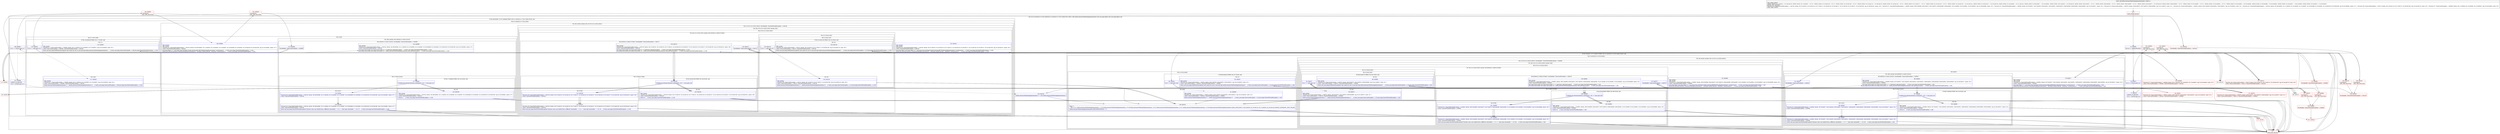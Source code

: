 digraph "CFG forkotlin.internal.PlatformImplementationsKt.\<clinit\>()V" {
subgraph cluster_Region_1722242096 {
label = "R(5:1|(2:(2:42|(0))|(2:(1:47)|(2:45|8)))|(2:(2:12|(0))|(2:(1:17)|(2:15|8)))|7|8) | DECL_VAR: kotlin.internal.PlatformImplementations null, java.lang.Object null, java.lang.Object null\l";
node [shape=record,color=blue];
Node_75 [shape=record,label="{75\:\ 0x0000|int int r1 = getJavaVersion()\l}"];
subgraph cluster_IfRegion_1708978195 {
label = "IF [B:76:0x0012, B:77:0x0014] THEN: R(2:(2:42|(0))|(2:(1:47)|(2:45|8))) ELSE: null";
node [shape=record,color=blue];
Node_76 [shape=record,label="{76\:\ 0x0012|if (r1 \>= 65544) goto L41\l}"];
Node_77 [shape=record,label="{77\:\ 0x0014|ADDED_TO_REGION\l|if (r1 \< 65536) goto L41\l}"];
subgraph cluster_Region_1521747120 {
label = "R(2:(2:42|(0))|(2:(1:47)|(2:45|8)))";
node [shape=record,color=blue];
subgraph cluster_TryCatchRegion_1395607693 {
label = "Try: R(2:42|(0)) catches: R(1:(2:57|(1:(2:(1:62)|(1:60)))))";
node [shape=record,color=blue];
subgraph cluster_Region_1889177297 {
label = "R(2:42|(0))";
node [shape=record,color=blue];
Node_79 [shape=record,label="{79\:\ 0x0017|TRY_ENTER\lTRY_LEAVE\lTryCatch #2 \{ClassNotFoundException \-\> 0x0064, blocks: (B:79:0x0017, B:81:0x0026, B:84:0x002c, B:85:0x0031, B:86:0x0032, B:88:0x0046, B:89:0x0062, B:90:0x0063), top: B:140:0x0017, inners: #4 \}\lCatch: ClassNotFoundException \-\> 0x0064\l|java.lang.Object r7 = java.lang.Class.forName(\"kotlin.internal.jdk8.JDK8PlatformImplementations\").newInstance()     \/\/ Catch: java.lang.ClassNotFoundException \-\> L64\lkotlin.jvm.internal.Intrinsics.checkNotNullExpressionValue(r7, \"forName(\"kotlin.internal…entations\").newInstance()\")     \/\/ Catch: java.lang.ClassNotFoundException \-\> L64\l}"];
subgraph cluster_TryCatchRegion_1196365668 {
label = "Try: R(0) catches: R(3:48|50|(2:(1:54)|(2:52|53)))";
node [shape=record,color=blue];
subgraph cluster_Region_1656895923 {
label = "R(0)";
node [shape=record,color=blue];
}
subgraph cluster_Region_435517537 {
label = "R(3:48|50|(2:(1:54)|(2:52|53))) | ExcHandler: ClassCastException \-\> 0x002a\l";
node [shape=record,color=blue];
Node_82 [shape=record,label="{82\:\ 0x002a|ExcHandler: ClassCastException \-\> 0x002a\l}"];
Node_86 [shape=record,label="{86\:\ 0x0032|TRY_ENTER\lTryCatch #2 \{ClassNotFoundException \-\> 0x0064, blocks: (B:79:0x0017, B:81:0x0026, B:84:0x002c, B:85:0x0031, B:86:0x0032, B:88:0x0046, B:89:0x0062, B:90:0x0063), top: B:140:0x0017, inners: #4 \}\lCatch: ClassNotFoundException \-\> 0x0064\l|java.lang.ClassLoader java.lang.ClassLoader r7 = r7.getClass().getClassLoader()     \/\/ Catch: java.lang.ClassNotFoundException \-\> L64\ljava.lang.ClassLoader java.lang.ClassLoader r9 = kotlin.internal.PlatformImplementations.class.getClassLoader()     \/\/ Catch: java.lang.ClassNotFoundException \-\> L64\l}"];
subgraph cluster_Region_405348575 {
label = "R(2:(1:54)|(2:52|53))";
node [shape=record,color=blue];
subgraph cluster_IfRegion_491482142 {
label = "IF [B:87:0x0044] THEN: R(1:54) ELSE: null";
node [shape=record,color=blue];
Node_87 [shape=record,label="{87\:\ 0x0044|if (kotlin.jvm.internal.Intrinsics.areEqual(r7, r9) == true) goto L54\l}"];
subgraph cluster_Region_829122679 {
label = "R(1:54)";
node [shape=record,color=blue];
Node_90 [shape=record,label="{90\:\ 0x0063|TRY_LEAVE\lTryCatch #2 \{ClassNotFoundException \-\> 0x0064, blocks: (B:79:0x0017, B:81:0x0026, B:84:0x002c, B:85:0x0031, B:86:0x0032, B:88:0x0046, B:89:0x0062, B:90:0x0063), top: B:140:0x0017, inners: #4 \}\lCatch: ClassNotFoundException \-\> 0x0064\l|throw r8     \/\/ Catch: java.lang.ClassNotFoundException \-\> L64\l}"];
}
}
subgraph cluster_Region_964920672 {
label = "R(2:52|53)";
node [shape=record,color=blue];
Node_88 [shape=record,label="{88\:\ 0x0046|TryCatch #2 \{ClassNotFoundException \-\> 0x0064, blocks: (B:79:0x0017, B:81:0x0026, B:84:0x002c, B:85:0x0031, B:86:0x0032, B:88:0x0046, B:89:0x0062, B:90:0x0063), top: B:140:0x0017, inners: #4 \}\lCatch: ClassNotFoundException \-\> 0x0064\l}"];
Node_89 [shape=record,label="{89\:\ 0x0062|TryCatch #2 \{ClassNotFoundException \-\> 0x0064, blocks: (B:79:0x0017, B:81:0x0026, B:84:0x002c, B:85:0x0031, B:86:0x0032, B:88:0x0046, B:89:0x0062, B:90:0x0063), top: B:140:0x0017, inners: #4 \}\lCatch: ClassNotFoundException \-\> 0x0064\l|throw new java.lang.ClassNotFoundException(\"Instance class was loaded from a different classloader: \" + r7 + \", base type classloader: \" + r9, r8)     \/\/ Catch: java.lang.ClassNotFoundException \-\> L64\l}"];
}
}
}
}
}
subgraph cluster_Region_237022473 {
label = "R(1:(2:57|(1:(2:(1:62)|(1:60))))) | ExcHandler: ClassNotFoundException \-\> 0x0064\l";
node [shape=record,color=blue];
subgraph cluster_TryCatchRegion_2103186143 {
label = "Try: R(2:57|(1:(2:(1:62)|(1:60)))) catches: R(0)";
node [shape=record,color=blue];
subgraph cluster_Region_1165238441 {
label = "R(2:57|(1:(2:(1:62)|(1:60))))";
node [shape=record,color=blue];
Node_92 [shape=record,label="{92\:\ 0x0066|TRY_ENTER\lTRY_LEAVE\lTryCatch #1 \{ClassNotFoundException \-\> 0x00b3, blocks: (B:92:0x0066, B:94:0x0075, B:97:0x007b, B:98:0x0080, B:99:0x0081, B:101:0x0095, B:102:0x00b1, B:103:0x00b2), top: B:139:0x0066, inners: #3 \}\lCatch: ClassNotFoundException \-\> 0x00b3\l|java.lang.Object java.lang.Object r7 = java.lang.Class.forName(\"kotlin.internal.JRE8PlatformImplementations\").newInstance()     \/\/ Catch: java.lang.ClassNotFoundException \-\> Lb3\lkotlin.jvm.internal.Intrinsics.checkNotNullExpressionValue(r7, \"forName(\"kotlin.internal…entations\").newInstance()\")     \/\/ Catch: java.lang.ClassNotFoundException \-\> Lb3\l}"];
subgraph cluster_TryCatchRegion_740489843 {
label = "Try: R(1:(2:(1:62)|(1:60))) catches: R(3:63|65|(2:(1:69)|(2:67|68)))";
node [shape=record,color=blue];
subgraph cluster_Region_1180702544 {
label = "R(1:(2:(1:62)|(1:60)))";
node [shape=record,color=blue];
subgraph cluster_Region_1302569584 {
label = "R(2:(1:62)|(1:60))";
node [shape=record,color=blue];
subgraph cluster_IfRegion_422509283 {
label = "IF [B:93:0x0073] THEN: R(1:62) ELSE: null";
node [shape=record,color=blue];
Node_93 [shape=record,label="{93\:\ 0x0073|if (r7 == null) goto L61\l}"];
subgraph cluster_Region_1349815281 {
label = "R(1:62)";
node [shape=record,color=blue];
Node_98 [shape=record,label="{98\:\ 0x0080|TRY_LEAVE\lTryCatch #3 \{ClassCastException \-\> 0x0079, blocks: (B:94:0x0075, B:97:0x007b, B:98:0x0080), top: B:141:0x0073, outer: #1 \}\lCatch: ClassCastException \-\> 0x0079, ClassNotFoundException \-\> 0x00b3\l|throw new java.lang.NullPointerException(\"null cannot be cast to non\-null type kotlin.internal.PlatformImplementations\")     \/\/ Catch: java.lang.ClassCastException \-\> L79 java.lang.ClassNotFoundException \-\> Lb3\l}"];
}
}
subgraph cluster_Region_468766141 {
label = "R(1:60)";
node [shape=record,color=blue];
Node_94 [shape=record,label="{94\:\ 0x0075|TRY_ENTER\lTryCatch #3 \{ClassCastException \-\> 0x0079, blocks: (B:94:0x0075, B:97:0x007b, B:98:0x0080), top: B:141:0x0073, outer: #1 \}\lCatch: ClassCastException \-\> 0x0079, ClassNotFoundException \-\> 0x00b3\l|kotlin.internal.PlatformImplementations r7 = (kotlin.internal.PlatformImplementations) r7     \/\/ Catch: java.lang.ClassCastException \-\> L79 java.lang.ClassNotFoundException \-\> Lb3\l}"];
}
}
}
subgraph cluster_Region_1521891985 {
label = "R(3:63|65|(2:(1:69)|(2:67|68))) | ExcHandler: ClassCastException \-\> 0x0079\l";
node [shape=record,color=blue];
Node_95 [shape=record,label="{95\:\ 0x0079|ExcHandler: ClassCastException \-\> 0x0079\l}"];
Node_99 [shape=record,label="{99\:\ 0x0081|TRY_ENTER\lTryCatch #1 \{ClassNotFoundException \-\> 0x00b3, blocks: (B:92:0x0066, B:94:0x0075, B:97:0x007b, B:98:0x0080, B:99:0x0081, B:101:0x0095, B:102:0x00b1, B:103:0x00b2), top: B:139:0x0066, inners: #3 \}\lCatch: ClassNotFoundException \-\> 0x00b3\l|java.lang.ClassLoader java.lang.ClassLoader r7 = r7.getClass().getClassLoader()     \/\/ Catch: java.lang.ClassNotFoundException \-\> Lb3\ljava.lang.ClassLoader java.lang.ClassLoader r9 = kotlin.internal.PlatformImplementations.class.getClassLoader()     \/\/ Catch: java.lang.ClassNotFoundException \-\> Lb3\l}"];
subgraph cluster_Region_1799230190 {
label = "R(2:(1:69)|(2:67|68))";
node [shape=record,color=blue];
subgraph cluster_IfRegion_1042491398 {
label = "IF [B:100:0x0093] THEN: R(1:69) ELSE: null";
node [shape=record,color=blue];
Node_100 [shape=record,label="{100\:\ 0x0093|if (kotlin.jvm.internal.Intrinsics.areEqual(r7, r9) == true) goto L69\l}"];
subgraph cluster_Region_757219918 {
label = "R(1:69)";
node [shape=record,color=blue];
Node_103 [shape=record,label="{103\:\ 0x00b2|TRY_LEAVE\lTryCatch #1 \{ClassNotFoundException \-\> 0x00b3, blocks: (B:92:0x0066, B:94:0x0075, B:97:0x007b, B:98:0x0080, B:99:0x0081, B:101:0x0095, B:102:0x00b1, B:103:0x00b2), top: B:139:0x0066, inners: #3 \}\lCatch: ClassNotFoundException \-\> 0x00b3\l|throw r8     \/\/ Catch: java.lang.ClassNotFoundException \-\> Lb3\l}"];
}
}
subgraph cluster_Region_1353983171 {
label = "R(2:67|68)";
node [shape=record,color=blue];
Node_101 [shape=record,label="{101\:\ 0x0095|TryCatch #1 \{ClassNotFoundException \-\> 0x00b3, blocks: (B:92:0x0066, B:94:0x0075, B:97:0x007b, B:98:0x0080, B:99:0x0081, B:101:0x0095, B:102:0x00b1, B:103:0x00b2), top: B:139:0x0066, inners: #3 \}\lCatch: ClassNotFoundException \-\> 0x00b3\l}"];
Node_102 [shape=record,label="{102\:\ 0x00b1|TryCatch #1 \{ClassNotFoundException \-\> 0x00b3, blocks: (B:92:0x0066, B:94:0x0075, B:97:0x007b, B:98:0x0080, B:99:0x0081, B:101:0x0095, B:102:0x00b1, B:103:0x00b2), top: B:139:0x0066, inners: #3 \}\lCatch: ClassNotFoundException \-\> 0x00b3\l|throw new java.lang.ClassNotFoundException(\"Instance class was loaded from a different classloader: \" + r7 + \", base type classloader: \" + r9, r8)     \/\/ Catch: java.lang.ClassNotFoundException \-\> Lb3\l}"];
}
}
}
}
}
subgraph cluster_Region_2109920696 {
label = "R(0) | ExcHandler: ClassNotFoundException \-\> 0x00b3\l";
node [shape=record,color=blue];
}
}
}
}
subgraph cluster_Region_152957682 {
label = "R(2:(1:47)|(2:45|8))";
node [shape=record,color=blue];
subgraph cluster_IfRegion_1442490264 {
label = "IF [B:80:0x0024] THEN: R(1:47) ELSE: null";
node [shape=record,color=blue];
Node_80 [shape=record,label="{80\:\ 0x0024|if (r7 == null) goto L46\l}"];
subgraph cluster_Region_313469021 {
label = "R(1:47)";
node [shape=record,color=blue];
Node_85 [shape=record,label="{85\:\ 0x0031|TRY_LEAVE\lTryCatch #4 \{ClassCastException \-\> 0x002a, blocks: (B:81:0x0026, B:84:0x002c, B:85:0x0031), top: B:142:0x0024, outer: #2 \}\lCatch: ClassCastException \-\> 0x002a, ClassNotFoundException \-\> 0x0064\l|throw new java.lang.NullPointerException(\"null cannot be cast to non\-null type kotlin.internal.PlatformImplementations\")     \/\/ Catch: java.lang.ClassCastException \-\> L2a java.lang.ClassNotFoundException \-\> L64\l}"];
}
}
subgraph cluster_Region_1295287885 {
label = "R(2:45|8)";
node [shape=record,color=blue];
Node_81 [shape=record,label="{81\:\ 0x0026|TRY_ENTER\lTryCatch #4 \{ClassCastException \-\> 0x002a, blocks: (B:81:0x0026, B:84:0x002c, B:85:0x0031), top: B:142:0x0024, outer: #2 \}\lCatch: ClassCastException \-\> 0x002a, ClassNotFoundException \-\> 0x0064\l|kotlin.internal.PlatformImplementations r7 = (kotlin.internal.PlatformImplementations) r7     \/\/ Catch: java.lang.ClassCastException \-\> L2a java.lang.ClassNotFoundException \-\> L64\l}"];
Node_136 [shape=record,label="{136\:\ 0x015f|PHI: r7 \l  PHI: (r7v17 kotlin.internal.PlatformImplementations) = (r7v9 kotlin.internal.PlatformImplementations), (r7v16 kotlin.internal.PlatformImplementations), (r7v22 kotlin.internal.PlatformImplementations), (r7v27 kotlin.internal.PlatformImplementations), (r7v28 kotlin.internal.PlatformImplementations) binds: [B:94:0x0075, B:81:0x0026, B:124:0x011b, B:111:0x00cb, B:135:0x015a] A[DONT_GENERATE, DONT_INLINE]\l|kotlin.internal.PlatformImplementationsKt.IMPLEMENTATIONS = r7\l}"];
}
}
}
}
subgraph cluster_IfRegion_920578865 {
label = "IF [B:106:0x00b7, B:107:0x00b9] THEN: R(2:(2:12|(0))|(2:(1:17)|(2:15|8))) ELSE: null";
node [shape=record,color=blue];
Node_106 [shape=record,label="{106\:\ 0x00b7|if (r1 \>= 65543) goto L11\l}"];
Node_107 [shape=record,label="{107\:\ 0x00b9|ADDED_TO_REGION\l|if (r1 \< 65536) goto L11\l}"];
subgraph cluster_Region_765474932 {
label = "R(2:(2:12|(0))|(2:(1:17)|(2:15|8)))";
node [shape=record,color=blue];
subgraph cluster_TryCatchRegion_1185175405 {
label = "Try: R(2:12|(0)) catches: R(1:(2:27|(1:(2:(1:32)|(1:30)))))";
node [shape=record,color=blue];
subgraph cluster_Region_1574333057 {
label = "R(2:12|(0))";
node [shape=record,color=blue];
Node_109 [shape=record,label="{109\:\ 0x00bc|TRY_ENTER\lTRY_LEAVE\lTryCatch #5 \{ClassNotFoundException \-\> 0x010a, blocks: (B:109:0x00bc, B:111:0x00cb, B:114:0x00d2, B:115:0x00d7, B:116:0x00d8, B:118:0x00ec, B:119:0x0108, B:120:0x0109), top: B:143:0x00bc, inners: #7 \}\lCatch: ClassNotFoundException \-\> 0x010a\l|java.lang.Object r2 = java.lang.Class.forName(\"kotlin.internal.jdk7.JDK7PlatformImplementations\").newInstance()     \/\/ Catch: java.lang.ClassNotFoundException \-\> L10a\lkotlin.jvm.internal.Intrinsics.checkNotNullExpressionValue(r2, \"forName(\"kotlin.internal…entations\").newInstance()\")     \/\/ Catch: java.lang.ClassNotFoundException \-\> L10a\l}"];
subgraph cluster_TryCatchRegion_541632297 {
label = "Try: R(0) catches: R(3:18|20|(2:(1:24)|(2:22|23)))";
node [shape=record,color=blue];
subgraph cluster_Region_1263443645 {
label = "R(0)";
node [shape=record,color=blue];
}
subgraph cluster_Region_1992343149 {
label = "R(3:18|20|(2:(1:24)|(2:22|23))) | ExcHandler: ClassCastException \-\> 0x00d0\l";
node [shape=record,color=blue];
Node_112 [shape=record,label="{112\:\ 0x00d0|ExcHandler: ClassCastException \-\> 0x00d0\l}"];
Node_116 [shape=record,label="{116\:\ 0x00d8|TRY_ENTER\lTryCatch #5 \{ClassNotFoundException \-\> 0x010a, blocks: (B:109:0x00bc, B:111:0x00cb, B:114:0x00d2, B:115:0x00d7, B:116:0x00d8, B:118:0x00ec, B:119:0x0108, B:120:0x0109), top: B:143:0x00bc, inners: #7 \}\lCatch: ClassNotFoundException \-\> 0x010a\l|java.lang.ClassLoader java.lang.ClassLoader r2 = r2.getClass().getClassLoader()     \/\/ Catch: java.lang.ClassNotFoundException \-\> L10a\ljava.lang.ClassLoader java.lang.ClassLoader r8 = kotlin.internal.PlatformImplementations.class.getClassLoader()     \/\/ Catch: java.lang.ClassNotFoundException \-\> L10a\l}"];
subgraph cluster_Region_1736535096 {
label = "R(2:(1:24)|(2:22|23))";
node [shape=record,color=blue];
subgraph cluster_IfRegion_1078110774 {
label = "IF [B:117:0x00ea] THEN: R(1:24) ELSE: null";
node [shape=record,color=blue];
Node_117 [shape=record,label="{117\:\ 0x00ea|if (kotlin.jvm.internal.Intrinsics.areEqual(r2, r8) == true) goto L24\l}"];
subgraph cluster_Region_58347674 {
label = "R(1:24)";
node [shape=record,color=blue];
Node_120 [shape=record,label="{120\:\ 0x0109|TRY_LEAVE\lTryCatch #5 \{ClassNotFoundException \-\> 0x010a, blocks: (B:109:0x00bc, B:111:0x00cb, B:114:0x00d2, B:115:0x00d7, B:116:0x00d8, B:118:0x00ec, B:119:0x0108, B:120:0x0109), top: B:143:0x00bc, inners: #7 \}\lCatch: ClassNotFoundException \-\> 0x010a\l|throw r7     \/\/ Catch: java.lang.ClassNotFoundException \-\> L10a\l}"];
}
}
subgraph cluster_Region_774783709 {
label = "R(2:22|23)";
node [shape=record,color=blue];
Node_118 [shape=record,label="{118\:\ 0x00ec|TryCatch #5 \{ClassNotFoundException \-\> 0x010a, blocks: (B:109:0x00bc, B:111:0x00cb, B:114:0x00d2, B:115:0x00d7, B:116:0x00d8, B:118:0x00ec, B:119:0x0108, B:120:0x0109), top: B:143:0x00bc, inners: #7 \}\lCatch: ClassNotFoundException \-\> 0x010a\l}"];
Node_119 [shape=record,label="{119\:\ 0x0108|TryCatch #5 \{ClassNotFoundException \-\> 0x010a, blocks: (B:109:0x00bc, B:111:0x00cb, B:114:0x00d2, B:115:0x00d7, B:116:0x00d8, B:118:0x00ec, B:119:0x0108, B:120:0x0109), top: B:143:0x00bc, inners: #7 \}\lCatch: ClassNotFoundException \-\> 0x010a\l|throw new java.lang.ClassNotFoundException(\"Instance class was loaded from a different classloader: \" + r2 + \", base type classloader: \" + r8, r7)     \/\/ Catch: java.lang.ClassNotFoundException \-\> L10a\l}"];
}
}
}
}
}
subgraph cluster_Region_1726926387 {
label = "R(1:(2:27|(1:(2:(1:32)|(1:30))))) | ExcHandler: ClassNotFoundException \-\> 0x010a\l";
node [shape=record,color=blue];
subgraph cluster_TryCatchRegion_1500127013 {
label = "Try: R(2:27|(1:(2:(1:32)|(1:30)))) catches: R(0)";
node [shape=record,color=blue];
subgraph cluster_Region_193446977 {
label = "R(2:27|(1:(2:(1:32)|(1:30))))";
node [shape=record,color=blue];
Node_122 [shape=record,label="{122\:\ 0x010c|TRY_ENTER\lTRY_LEAVE\lTryCatch #0 \{ClassNotFoundException \-\> 0x0159, blocks: (B:122:0x010c, B:124:0x011b, B:127:0x0121, B:128:0x0126, B:129:0x0127, B:131:0x013b, B:132:0x0157, B:133:0x0158), top: B:138:0x010c, inners: #6 \}\lCatch: ClassNotFoundException \-\> 0x0159\l|java.lang.Object java.lang.Object r2 = java.lang.Class.forName(\"kotlin.internal.JRE7PlatformImplementations\").newInstance()     \/\/ Catch: java.lang.ClassNotFoundException \-\> L159\lkotlin.jvm.internal.Intrinsics.checkNotNullExpressionValue(r2, \"forName(\"kotlin.internal…entations\").newInstance()\")     \/\/ Catch: java.lang.ClassNotFoundException \-\> L159\l}"];
subgraph cluster_TryCatchRegion_895895708 {
label = "Try: R(1:(2:(1:32)|(1:30))) catches: R(3:33|35|(2:(1:39)|(2:37|38)))";
node [shape=record,color=blue];
subgraph cluster_Region_1682518058 {
label = "R(1:(2:(1:32)|(1:30)))";
node [shape=record,color=blue];
subgraph cluster_Region_1950803398 {
label = "R(2:(1:32)|(1:30))";
node [shape=record,color=blue];
subgraph cluster_IfRegion_197223630 {
label = "IF [B:123:0x0119] THEN: R(1:32) ELSE: null";
node [shape=record,color=blue];
Node_123 [shape=record,label="{123\:\ 0x0119|if (r2 == null) goto L31\l}"];
subgraph cluster_Region_2103201628 {
label = "R(1:32)";
node [shape=record,color=blue];
Node_128 [shape=record,label="{128\:\ 0x0126|TRY_LEAVE\lTryCatch #6 \{ClassCastException \-\> 0x011f, blocks: (B:124:0x011b, B:127:0x0121, B:128:0x0126), top: B:144:0x0119, outer: #0 \}\lCatch: ClassCastException \-\> 0x011f, ClassNotFoundException \-\> 0x0159\l|throw new java.lang.NullPointerException(\"null cannot be cast to non\-null type kotlin.internal.PlatformImplementations\")     \/\/ Catch: java.lang.ClassCastException \-\> L11f java.lang.ClassNotFoundException \-\> L159\l}"];
}
}
subgraph cluster_Region_649940936 {
label = "R(1:30)";
node [shape=record,color=blue];
Node_124 [shape=record,label="{124\:\ 0x011b|TRY_ENTER\lTryCatch #6 \{ClassCastException \-\> 0x011f, blocks: (B:124:0x011b, B:127:0x0121, B:128:0x0126), top: B:144:0x0119, outer: #0 \}\lCatch: ClassCastException \-\> 0x011f, ClassNotFoundException \-\> 0x0159\l|kotlin.internal.PlatformImplementations r7 = (kotlin.internal.PlatformImplementations) r2     \/\/ Catch: java.lang.ClassCastException \-\> L11f java.lang.ClassNotFoundException \-\> L159\l}"];
}
}
}
subgraph cluster_Region_1303167540 {
label = "R(3:33|35|(2:(1:39)|(2:37|38))) | ExcHandler: ClassCastException \-\> 0x011f\l";
node [shape=record,color=blue];
Node_125 [shape=record,label="{125\:\ 0x011f|ExcHandler: ClassCastException \-\> 0x011f\l}"];
Node_129 [shape=record,label="{129\:\ 0x0127|TRY_ENTER\lTryCatch #0 \{ClassNotFoundException \-\> 0x0159, blocks: (B:122:0x010c, B:124:0x011b, B:127:0x0121, B:128:0x0126, B:129:0x0127, B:131:0x013b, B:132:0x0157, B:133:0x0158), top: B:138:0x010c, inners: #6 \}\lCatch: ClassNotFoundException \-\> 0x0159\l|java.lang.ClassLoader java.lang.ClassLoader r2 = r2.getClass().getClassLoader()     \/\/ Catch: java.lang.ClassNotFoundException \-\> L159\ljava.lang.ClassLoader java.lang.ClassLoader r6 = kotlin.internal.PlatformImplementations.class.getClassLoader()     \/\/ Catch: java.lang.ClassNotFoundException \-\> L159\l}"];
subgraph cluster_Region_2054806211 {
label = "R(2:(1:39)|(2:37|38))";
node [shape=record,color=blue];
subgraph cluster_IfRegion_1747056228 {
label = "IF [B:130:0x0139] THEN: R(1:39) ELSE: null";
node [shape=record,color=blue];
Node_130 [shape=record,label="{130\:\ 0x0139|if (kotlin.jvm.internal.Intrinsics.areEqual(r2, r6) == true) goto L39\l}"];
subgraph cluster_Region_1461480902 {
label = "R(1:39)";
node [shape=record,color=blue];
Node_133 [shape=record,label="{133\:\ 0x0158|TRY_LEAVE\lTryCatch #0 \{ClassNotFoundException \-\> 0x0159, blocks: (B:122:0x010c, B:124:0x011b, B:127:0x0121, B:128:0x0126, B:129:0x0127, B:131:0x013b, B:132:0x0157, B:133:0x0158), top: B:138:0x010c, inners: #6 \}\lCatch: ClassNotFoundException \-\> 0x0159\l|throw r5     \/\/ Catch: java.lang.ClassNotFoundException \-\> L159\l}"];
}
}
subgraph cluster_Region_1571914477 {
label = "R(2:37|38)";
node [shape=record,color=blue];
Node_131 [shape=record,label="{131\:\ 0x013b|TryCatch #0 \{ClassNotFoundException \-\> 0x0159, blocks: (B:122:0x010c, B:124:0x011b, B:127:0x0121, B:128:0x0126, B:129:0x0127, B:131:0x013b, B:132:0x0157, B:133:0x0158), top: B:138:0x010c, inners: #6 \}\lCatch: ClassNotFoundException \-\> 0x0159\l}"];
Node_132 [shape=record,label="{132\:\ 0x0157|TryCatch #0 \{ClassNotFoundException \-\> 0x0159, blocks: (B:122:0x010c, B:124:0x011b, B:127:0x0121, B:128:0x0126, B:129:0x0127, B:131:0x013b, B:132:0x0157, B:133:0x0158), top: B:138:0x010c, inners: #6 \}\lCatch: ClassNotFoundException \-\> 0x0159\l|throw new java.lang.ClassNotFoundException(\"Instance class was loaded from a different classloader: \" + r2 + \", base type classloader: \" + r6, r5)     \/\/ Catch: java.lang.ClassNotFoundException \-\> L159\l}"];
}
}
}
}
}
subgraph cluster_Region_339204662 {
label = "R(0) | ExcHandler: ClassNotFoundException \-\> 0x0159\l";
node [shape=record,color=blue];
}
}
}
}
subgraph cluster_Region_185487683 {
label = "R(2:(1:17)|(2:15|8))";
node [shape=record,color=blue];
subgraph cluster_IfRegion_297133063 {
label = "IF [B:110:0x00c9] THEN: R(1:17) ELSE: null";
node [shape=record,color=blue];
Node_110 [shape=record,label="{110\:\ 0x00c9|if (r2 == null) goto L16\l}"];
subgraph cluster_Region_1066745123 {
label = "R(1:17)";
node [shape=record,color=blue];
Node_115 [shape=record,label="{115\:\ 0x00d7|TRY_LEAVE\lTryCatch #7 \{ClassCastException \-\> 0x00d0, blocks: (B:111:0x00cb, B:114:0x00d2, B:115:0x00d7), top: B:145:0x00c9, outer: #5 \}\lCatch: ClassCastException \-\> 0x00d0, ClassNotFoundException \-\> 0x010a\l|throw new java.lang.NullPointerException(\"null cannot be cast to non\-null type kotlin.internal.PlatformImplementations\")     \/\/ Catch: java.lang.ClassCastException \-\> Ld0 java.lang.ClassNotFoundException \-\> L10a\l}"];
}
}
subgraph cluster_Region_24719361 {
label = "R(2:15|8)";
node [shape=record,color=blue];
Node_111 [shape=record,label="{111\:\ 0x00cb|TRY_ENTER\lTryCatch #7 \{ClassCastException \-\> 0x00d0, blocks: (B:111:0x00cb, B:114:0x00d2, B:115:0x00d7), top: B:145:0x00c9, outer: #5 \}\lCatch: ClassCastException \-\> 0x00d0, ClassNotFoundException \-\> 0x010a\l|kotlin.internal.PlatformImplementations r7 = (kotlin.internal.PlatformImplementations) r2     \/\/ Catch: java.lang.ClassCastException \-\> Ld0 java.lang.ClassNotFoundException \-\> L10a\l}"];
Node_136 [shape=record,label="{136\:\ 0x015f|PHI: r7 \l  PHI: (r7v17 kotlin.internal.PlatformImplementations) = (r7v9 kotlin.internal.PlatformImplementations), (r7v16 kotlin.internal.PlatformImplementations), (r7v22 kotlin.internal.PlatformImplementations), (r7v27 kotlin.internal.PlatformImplementations), (r7v28 kotlin.internal.PlatformImplementations) binds: [B:94:0x0075, B:81:0x0026, B:124:0x011b, B:111:0x00cb, B:135:0x015a] A[DONT_GENERATE, DONT_INLINE]\l|kotlin.internal.PlatformImplementationsKt.IMPLEMENTATIONS = r7\l}"];
}
}
}
}
Node_135 [shape=record,label="{135\:\ 0x015a|kotlin.internal.PlatformImplementations r7 = new kotlin.internal.PlatformImplementations()\l}"];
Node_136 [shape=record,label="{136\:\ 0x015f|PHI: r7 \l  PHI: (r7v17 kotlin.internal.PlatformImplementations) = (r7v9 kotlin.internal.PlatformImplementations), (r7v16 kotlin.internal.PlatformImplementations), (r7v22 kotlin.internal.PlatformImplementations), (r7v27 kotlin.internal.PlatformImplementations), (r7v28 kotlin.internal.PlatformImplementations) binds: [B:94:0x0075, B:81:0x0026, B:124:0x011b, B:111:0x00cb, B:135:0x015a] A[DONT_GENERATE, DONT_INLINE]\l|kotlin.internal.PlatformImplementationsKt.IMPLEMENTATIONS = r7\l}"];
}
subgraph cluster_Region_237022473 {
label = "R(1:(2:57|(1:(2:(1:62)|(1:60))))) | ExcHandler: ClassNotFoundException \-\> 0x0064\l";
node [shape=record,color=blue];
subgraph cluster_TryCatchRegion_2103186143 {
label = "Try: R(2:57|(1:(2:(1:62)|(1:60)))) catches: R(0)";
node [shape=record,color=blue];
subgraph cluster_Region_1165238441 {
label = "R(2:57|(1:(2:(1:62)|(1:60))))";
node [shape=record,color=blue];
Node_92 [shape=record,label="{92\:\ 0x0066|TRY_ENTER\lTRY_LEAVE\lTryCatch #1 \{ClassNotFoundException \-\> 0x00b3, blocks: (B:92:0x0066, B:94:0x0075, B:97:0x007b, B:98:0x0080, B:99:0x0081, B:101:0x0095, B:102:0x00b1, B:103:0x00b2), top: B:139:0x0066, inners: #3 \}\lCatch: ClassNotFoundException \-\> 0x00b3\l|java.lang.Object java.lang.Object r7 = java.lang.Class.forName(\"kotlin.internal.JRE8PlatformImplementations\").newInstance()     \/\/ Catch: java.lang.ClassNotFoundException \-\> Lb3\lkotlin.jvm.internal.Intrinsics.checkNotNullExpressionValue(r7, \"forName(\"kotlin.internal…entations\").newInstance()\")     \/\/ Catch: java.lang.ClassNotFoundException \-\> Lb3\l}"];
subgraph cluster_TryCatchRegion_740489843 {
label = "Try: R(1:(2:(1:62)|(1:60))) catches: R(3:63|65|(2:(1:69)|(2:67|68)))";
node [shape=record,color=blue];
subgraph cluster_Region_1180702544 {
label = "R(1:(2:(1:62)|(1:60)))";
node [shape=record,color=blue];
subgraph cluster_Region_1302569584 {
label = "R(2:(1:62)|(1:60))";
node [shape=record,color=blue];
subgraph cluster_IfRegion_422509283 {
label = "IF [B:93:0x0073] THEN: R(1:62) ELSE: null";
node [shape=record,color=blue];
Node_93 [shape=record,label="{93\:\ 0x0073|if (r7 == null) goto L61\l}"];
subgraph cluster_Region_1349815281 {
label = "R(1:62)";
node [shape=record,color=blue];
Node_98 [shape=record,label="{98\:\ 0x0080|TRY_LEAVE\lTryCatch #3 \{ClassCastException \-\> 0x0079, blocks: (B:94:0x0075, B:97:0x007b, B:98:0x0080), top: B:141:0x0073, outer: #1 \}\lCatch: ClassCastException \-\> 0x0079, ClassNotFoundException \-\> 0x00b3\l|throw new java.lang.NullPointerException(\"null cannot be cast to non\-null type kotlin.internal.PlatformImplementations\")     \/\/ Catch: java.lang.ClassCastException \-\> L79 java.lang.ClassNotFoundException \-\> Lb3\l}"];
}
}
subgraph cluster_Region_468766141 {
label = "R(1:60)";
node [shape=record,color=blue];
Node_94 [shape=record,label="{94\:\ 0x0075|TRY_ENTER\lTryCatch #3 \{ClassCastException \-\> 0x0079, blocks: (B:94:0x0075, B:97:0x007b, B:98:0x0080), top: B:141:0x0073, outer: #1 \}\lCatch: ClassCastException \-\> 0x0079, ClassNotFoundException \-\> 0x00b3\l|kotlin.internal.PlatformImplementations r7 = (kotlin.internal.PlatformImplementations) r7     \/\/ Catch: java.lang.ClassCastException \-\> L79 java.lang.ClassNotFoundException \-\> Lb3\l}"];
}
}
}
subgraph cluster_Region_1521891985 {
label = "R(3:63|65|(2:(1:69)|(2:67|68))) | ExcHandler: ClassCastException \-\> 0x0079\l";
node [shape=record,color=blue];
Node_95 [shape=record,label="{95\:\ 0x0079|ExcHandler: ClassCastException \-\> 0x0079\l}"];
Node_99 [shape=record,label="{99\:\ 0x0081|TRY_ENTER\lTryCatch #1 \{ClassNotFoundException \-\> 0x00b3, blocks: (B:92:0x0066, B:94:0x0075, B:97:0x007b, B:98:0x0080, B:99:0x0081, B:101:0x0095, B:102:0x00b1, B:103:0x00b2), top: B:139:0x0066, inners: #3 \}\lCatch: ClassNotFoundException \-\> 0x00b3\l|java.lang.ClassLoader java.lang.ClassLoader r7 = r7.getClass().getClassLoader()     \/\/ Catch: java.lang.ClassNotFoundException \-\> Lb3\ljava.lang.ClassLoader java.lang.ClassLoader r9 = kotlin.internal.PlatformImplementations.class.getClassLoader()     \/\/ Catch: java.lang.ClassNotFoundException \-\> Lb3\l}"];
subgraph cluster_Region_1799230190 {
label = "R(2:(1:69)|(2:67|68))";
node [shape=record,color=blue];
subgraph cluster_IfRegion_1042491398 {
label = "IF [B:100:0x0093] THEN: R(1:69) ELSE: null";
node [shape=record,color=blue];
Node_100 [shape=record,label="{100\:\ 0x0093|if (kotlin.jvm.internal.Intrinsics.areEqual(r7, r9) == true) goto L69\l}"];
subgraph cluster_Region_757219918 {
label = "R(1:69)";
node [shape=record,color=blue];
Node_103 [shape=record,label="{103\:\ 0x00b2|TRY_LEAVE\lTryCatch #1 \{ClassNotFoundException \-\> 0x00b3, blocks: (B:92:0x0066, B:94:0x0075, B:97:0x007b, B:98:0x0080, B:99:0x0081, B:101:0x0095, B:102:0x00b1, B:103:0x00b2), top: B:139:0x0066, inners: #3 \}\lCatch: ClassNotFoundException \-\> 0x00b3\l|throw r8     \/\/ Catch: java.lang.ClassNotFoundException \-\> Lb3\l}"];
}
}
subgraph cluster_Region_1353983171 {
label = "R(2:67|68)";
node [shape=record,color=blue];
Node_101 [shape=record,label="{101\:\ 0x0095|TryCatch #1 \{ClassNotFoundException \-\> 0x00b3, blocks: (B:92:0x0066, B:94:0x0075, B:97:0x007b, B:98:0x0080, B:99:0x0081, B:101:0x0095, B:102:0x00b1, B:103:0x00b2), top: B:139:0x0066, inners: #3 \}\lCatch: ClassNotFoundException \-\> 0x00b3\l}"];
Node_102 [shape=record,label="{102\:\ 0x00b1|TryCatch #1 \{ClassNotFoundException \-\> 0x00b3, blocks: (B:92:0x0066, B:94:0x0075, B:97:0x007b, B:98:0x0080, B:99:0x0081, B:101:0x0095, B:102:0x00b1, B:103:0x00b2), top: B:139:0x0066, inners: #3 \}\lCatch: ClassNotFoundException \-\> 0x00b3\l|throw new java.lang.ClassNotFoundException(\"Instance class was loaded from a different classloader: \" + r7 + \", base type classloader: \" + r9, r8)     \/\/ Catch: java.lang.ClassNotFoundException \-\> Lb3\l}"];
}
}
}
}
}
subgraph cluster_Region_2109920696 {
label = "R(0) | ExcHandler: ClassNotFoundException \-\> 0x00b3\l";
node [shape=record,color=blue];
}
}
}
subgraph cluster_Region_435517537 {
label = "R(3:48|50|(2:(1:54)|(2:52|53))) | ExcHandler: ClassCastException \-\> 0x002a\l";
node [shape=record,color=blue];
Node_82 [shape=record,label="{82\:\ 0x002a|ExcHandler: ClassCastException \-\> 0x002a\l}"];
Node_86 [shape=record,label="{86\:\ 0x0032|TRY_ENTER\lTryCatch #2 \{ClassNotFoundException \-\> 0x0064, blocks: (B:79:0x0017, B:81:0x0026, B:84:0x002c, B:85:0x0031, B:86:0x0032, B:88:0x0046, B:89:0x0062, B:90:0x0063), top: B:140:0x0017, inners: #4 \}\lCatch: ClassNotFoundException \-\> 0x0064\l|java.lang.ClassLoader java.lang.ClassLoader r7 = r7.getClass().getClassLoader()     \/\/ Catch: java.lang.ClassNotFoundException \-\> L64\ljava.lang.ClassLoader java.lang.ClassLoader r9 = kotlin.internal.PlatformImplementations.class.getClassLoader()     \/\/ Catch: java.lang.ClassNotFoundException \-\> L64\l}"];
subgraph cluster_Region_405348575 {
label = "R(2:(1:54)|(2:52|53))";
node [shape=record,color=blue];
subgraph cluster_IfRegion_491482142 {
label = "IF [B:87:0x0044] THEN: R(1:54) ELSE: null";
node [shape=record,color=blue];
Node_87 [shape=record,label="{87\:\ 0x0044|if (kotlin.jvm.internal.Intrinsics.areEqual(r7, r9) == true) goto L54\l}"];
subgraph cluster_Region_829122679 {
label = "R(1:54)";
node [shape=record,color=blue];
Node_90 [shape=record,label="{90\:\ 0x0063|TRY_LEAVE\lTryCatch #2 \{ClassNotFoundException \-\> 0x0064, blocks: (B:79:0x0017, B:81:0x0026, B:84:0x002c, B:85:0x0031, B:86:0x0032, B:88:0x0046, B:89:0x0062, B:90:0x0063), top: B:140:0x0017, inners: #4 \}\lCatch: ClassNotFoundException \-\> 0x0064\l|throw r8     \/\/ Catch: java.lang.ClassNotFoundException \-\> L64\l}"];
}
}
subgraph cluster_Region_964920672 {
label = "R(2:52|53)";
node [shape=record,color=blue];
Node_88 [shape=record,label="{88\:\ 0x0046|TryCatch #2 \{ClassNotFoundException \-\> 0x0064, blocks: (B:79:0x0017, B:81:0x0026, B:84:0x002c, B:85:0x0031, B:86:0x0032, B:88:0x0046, B:89:0x0062, B:90:0x0063), top: B:140:0x0017, inners: #4 \}\lCatch: ClassNotFoundException \-\> 0x0064\l}"];
Node_89 [shape=record,label="{89\:\ 0x0062|TryCatch #2 \{ClassNotFoundException \-\> 0x0064, blocks: (B:79:0x0017, B:81:0x0026, B:84:0x002c, B:85:0x0031, B:86:0x0032, B:88:0x0046, B:89:0x0062, B:90:0x0063), top: B:140:0x0017, inners: #4 \}\lCatch: ClassNotFoundException \-\> 0x0064\l|throw new java.lang.ClassNotFoundException(\"Instance class was loaded from a different classloader: \" + r7 + \", base type classloader: \" + r9, r8)     \/\/ Catch: java.lang.ClassNotFoundException \-\> L64\l}"];
}
}
}
subgraph cluster_Region_2109920696 {
label = "R(0) | ExcHandler: ClassNotFoundException \-\> 0x00b3\l";
node [shape=record,color=blue];
}
subgraph cluster_Region_1521891985 {
label = "R(3:63|65|(2:(1:69)|(2:67|68))) | ExcHandler: ClassCastException \-\> 0x0079\l";
node [shape=record,color=blue];
Node_95 [shape=record,label="{95\:\ 0x0079|ExcHandler: ClassCastException \-\> 0x0079\l}"];
Node_99 [shape=record,label="{99\:\ 0x0081|TRY_ENTER\lTryCatch #1 \{ClassNotFoundException \-\> 0x00b3, blocks: (B:92:0x0066, B:94:0x0075, B:97:0x007b, B:98:0x0080, B:99:0x0081, B:101:0x0095, B:102:0x00b1, B:103:0x00b2), top: B:139:0x0066, inners: #3 \}\lCatch: ClassNotFoundException \-\> 0x00b3\l|java.lang.ClassLoader java.lang.ClassLoader r7 = r7.getClass().getClassLoader()     \/\/ Catch: java.lang.ClassNotFoundException \-\> Lb3\ljava.lang.ClassLoader java.lang.ClassLoader r9 = kotlin.internal.PlatformImplementations.class.getClassLoader()     \/\/ Catch: java.lang.ClassNotFoundException \-\> Lb3\l}"];
subgraph cluster_Region_1799230190 {
label = "R(2:(1:69)|(2:67|68))";
node [shape=record,color=blue];
subgraph cluster_IfRegion_1042491398 {
label = "IF [B:100:0x0093] THEN: R(1:69) ELSE: null";
node [shape=record,color=blue];
Node_100 [shape=record,label="{100\:\ 0x0093|if (kotlin.jvm.internal.Intrinsics.areEqual(r7, r9) == true) goto L69\l}"];
subgraph cluster_Region_757219918 {
label = "R(1:69)";
node [shape=record,color=blue];
Node_103 [shape=record,label="{103\:\ 0x00b2|TRY_LEAVE\lTryCatch #1 \{ClassNotFoundException \-\> 0x00b3, blocks: (B:92:0x0066, B:94:0x0075, B:97:0x007b, B:98:0x0080, B:99:0x0081, B:101:0x0095, B:102:0x00b1, B:103:0x00b2), top: B:139:0x0066, inners: #3 \}\lCatch: ClassNotFoundException \-\> 0x00b3\l|throw r8     \/\/ Catch: java.lang.ClassNotFoundException \-\> Lb3\l}"];
}
}
subgraph cluster_Region_1353983171 {
label = "R(2:67|68)";
node [shape=record,color=blue];
Node_101 [shape=record,label="{101\:\ 0x0095|TryCatch #1 \{ClassNotFoundException \-\> 0x00b3, blocks: (B:92:0x0066, B:94:0x0075, B:97:0x007b, B:98:0x0080, B:99:0x0081, B:101:0x0095, B:102:0x00b1, B:103:0x00b2), top: B:139:0x0066, inners: #3 \}\lCatch: ClassNotFoundException \-\> 0x00b3\l}"];
Node_102 [shape=record,label="{102\:\ 0x00b1|TryCatch #1 \{ClassNotFoundException \-\> 0x00b3, blocks: (B:92:0x0066, B:94:0x0075, B:97:0x007b, B:98:0x0080, B:99:0x0081, B:101:0x0095, B:102:0x00b1, B:103:0x00b2), top: B:139:0x0066, inners: #3 \}\lCatch: ClassNotFoundException \-\> 0x00b3\l|throw new java.lang.ClassNotFoundException(\"Instance class was loaded from a different classloader: \" + r7 + \", base type classloader: \" + r9, r8)     \/\/ Catch: java.lang.ClassNotFoundException \-\> Lb3\l}"];
}
}
}
subgraph cluster_Region_1726926387 {
label = "R(1:(2:27|(1:(2:(1:32)|(1:30))))) | ExcHandler: ClassNotFoundException \-\> 0x010a\l";
node [shape=record,color=blue];
subgraph cluster_TryCatchRegion_1500127013 {
label = "Try: R(2:27|(1:(2:(1:32)|(1:30)))) catches: R(0)";
node [shape=record,color=blue];
subgraph cluster_Region_193446977 {
label = "R(2:27|(1:(2:(1:32)|(1:30))))";
node [shape=record,color=blue];
Node_122 [shape=record,label="{122\:\ 0x010c|TRY_ENTER\lTRY_LEAVE\lTryCatch #0 \{ClassNotFoundException \-\> 0x0159, blocks: (B:122:0x010c, B:124:0x011b, B:127:0x0121, B:128:0x0126, B:129:0x0127, B:131:0x013b, B:132:0x0157, B:133:0x0158), top: B:138:0x010c, inners: #6 \}\lCatch: ClassNotFoundException \-\> 0x0159\l|java.lang.Object java.lang.Object r2 = java.lang.Class.forName(\"kotlin.internal.JRE7PlatformImplementations\").newInstance()     \/\/ Catch: java.lang.ClassNotFoundException \-\> L159\lkotlin.jvm.internal.Intrinsics.checkNotNullExpressionValue(r2, \"forName(\"kotlin.internal…entations\").newInstance()\")     \/\/ Catch: java.lang.ClassNotFoundException \-\> L159\l}"];
subgraph cluster_TryCatchRegion_895895708 {
label = "Try: R(1:(2:(1:32)|(1:30))) catches: R(3:33|35|(2:(1:39)|(2:37|38)))";
node [shape=record,color=blue];
subgraph cluster_Region_1682518058 {
label = "R(1:(2:(1:32)|(1:30)))";
node [shape=record,color=blue];
subgraph cluster_Region_1950803398 {
label = "R(2:(1:32)|(1:30))";
node [shape=record,color=blue];
subgraph cluster_IfRegion_197223630 {
label = "IF [B:123:0x0119] THEN: R(1:32) ELSE: null";
node [shape=record,color=blue];
Node_123 [shape=record,label="{123\:\ 0x0119|if (r2 == null) goto L31\l}"];
subgraph cluster_Region_2103201628 {
label = "R(1:32)";
node [shape=record,color=blue];
Node_128 [shape=record,label="{128\:\ 0x0126|TRY_LEAVE\lTryCatch #6 \{ClassCastException \-\> 0x011f, blocks: (B:124:0x011b, B:127:0x0121, B:128:0x0126), top: B:144:0x0119, outer: #0 \}\lCatch: ClassCastException \-\> 0x011f, ClassNotFoundException \-\> 0x0159\l|throw new java.lang.NullPointerException(\"null cannot be cast to non\-null type kotlin.internal.PlatformImplementations\")     \/\/ Catch: java.lang.ClassCastException \-\> L11f java.lang.ClassNotFoundException \-\> L159\l}"];
}
}
subgraph cluster_Region_649940936 {
label = "R(1:30)";
node [shape=record,color=blue];
Node_124 [shape=record,label="{124\:\ 0x011b|TRY_ENTER\lTryCatch #6 \{ClassCastException \-\> 0x011f, blocks: (B:124:0x011b, B:127:0x0121, B:128:0x0126), top: B:144:0x0119, outer: #0 \}\lCatch: ClassCastException \-\> 0x011f, ClassNotFoundException \-\> 0x0159\l|kotlin.internal.PlatformImplementations r7 = (kotlin.internal.PlatformImplementations) r2     \/\/ Catch: java.lang.ClassCastException \-\> L11f java.lang.ClassNotFoundException \-\> L159\l}"];
}
}
}
subgraph cluster_Region_1303167540 {
label = "R(3:33|35|(2:(1:39)|(2:37|38))) | ExcHandler: ClassCastException \-\> 0x011f\l";
node [shape=record,color=blue];
Node_125 [shape=record,label="{125\:\ 0x011f|ExcHandler: ClassCastException \-\> 0x011f\l}"];
Node_129 [shape=record,label="{129\:\ 0x0127|TRY_ENTER\lTryCatch #0 \{ClassNotFoundException \-\> 0x0159, blocks: (B:122:0x010c, B:124:0x011b, B:127:0x0121, B:128:0x0126, B:129:0x0127, B:131:0x013b, B:132:0x0157, B:133:0x0158), top: B:138:0x010c, inners: #6 \}\lCatch: ClassNotFoundException \-\> 0x0159\l|java.lang.ClassLoader java.lang.ClassLoader r2 = r2.getClass().getClassLoader()     \/\/ Catch: java.lang.ClassNotFoundException \-\> L159\ljava.lang.ClassLoader java.lang.ClassLoader r6 = kotlin.internal.PlatformImplementations.class.getClassLoader()     \/\/ Catch: java.lang.ClassNotFoundException \-\> L159\l}"];
subgraph cluster_Region_2054806211 {
label = "R(2:(1:39)|(2:37|38))";
node [shape=record,color=blue];
subgraph cluster_IfRegion_1747056228 {
label = "IF [B:130:0x0139] THEN: R(1:39) ELSE: null";
node [shape=record,color=blue];
Node_130 [shape=record,label="{130\:\ 0x0139|if (kotlin.jvm.internal.Intrinsics.areEqual(r2, r6) == true) goto L39\l}"];
subgraph cluster_Region_1461480902 {
label = "R(1:39)";
node [shape=record,color=blue];
Node_133 [shape=record,label="{133\:\ 0x0158|TRY_LEAVE\lTryCatch #0 \{ClassNotFoundException \-\> 0x0159, blocks: (B:122:0x010c, B:124:0x011b, B:127:0x0121, B:128:0x0126, B:129:0x0127, B:131:0x013b, B:132:0x0157, B:133:0x0158), top: B:138:0x010c, inners: #6 \}\lCatch: ClassNotFoundException \-\> 0x0159\l|throw r5     \/\/ Catch: java.lang.ClassNotFoundException \-\> L159\l}"];
}
}
subgraph cluster_Region_1571914477 {
label = "R(2:37|38)";
node [shape=record,color=blue];
Node_131 [shape=record,label="{131\:\ 0x013b|TryCatch #0 \{ClassNotFoundException \-\> 0x0159, blocks: (B:122:0x010c, B:124:0x011b, B:127:0x0121, B:128:0x0126, B:129:0x0127, B:131:0x013b, B:132:0x0157, B:133:0x0158), top: B:138:0x010c, inners: #6 \}\lCatch: ClassNotFoundException \-\> 0x0159\l}"];
Node_132 [shape=record,label="{132\:\ 0x0157|TryCatch #0 \{ClassNotFoundException \-\> 0x0159, blocks: (B:122:0x010c, B:124:0x011b, B:127:0x0121, B:128:0x0126, B:129:0x0127, B:131:0x013b, B:132:0x0157, B:133:0x0158), top: B:138:0x010c, inners: #6 \}\lCatch: ClassNotFoundException \-\> 0x0159\l|throw new java.lang.ClassNotFoundException(\"Instance class was loaded from a different classloader: \" + r2 + \", base type classloader: \" + r6, r5)     \/\/ Catch: java.lang.ClassNotFoundException \-\> L159\l}"];
}
}
}
}
}
subgraph cluster_Region_339204662 {
label = "R(0) | ExcHandler: ClassNotFoundException \-\> 0x0159\l";
node [shape=record,color=blue];
}
}
}
subgraph cluster_Region_1992343149 {
label = "R(3:18|20|(2:(1:24)|(2:22|23))) | ExcHandler: ClassCastException \-\> 0x00d0\l";
node [shape=record,color=blue];
Node_112 [shape=record,label="{112\:\ 0x00d0|ExcHandler: ClassCastException \-\> 0x00d0\l}"];
Node_116 [shape=record,label="{116\:\ 0x00d8|TRY_ENTER\lTryCatch #5 \{ClassNotFoundException \-\> 0x010a, blocks: (B:109:0x00bc, B:111:0x00cb, B:114:0x00d2, B:115:0x00d7, B:116:0x00d8, B:118:0x00ec, B:119:0x0108, B:120:0x0109), top: B:143:0x00bc, inners: #7 \}\lCatch: ClassNotFoundException \-\> 0x010a\l|java.lang.ClassLoader java.lang.ClassLoader r2 = r2.getClass().getClassLoader()     \/\/ Catch: java.lang.ClassNotFoundException \-\> L10a\ljava.lang.ClassLoader java.lang.ClassLoader r8 = kotlin.internal.PlatformImplementations.class.getClassLoader()     \/\/ Catch: java.lang.ClassNotFoundException \-\> L10a\l}"];
subgraph cluster_Region_1736535096 {
label = "R(2:(1:24)|(2:22|23))";
node [shape=record,color=blue];
subgraph cluster_IfRegion_1078110774 {
label = "IF [B:117:0x00ea] THEN: R(1:24) ELSE: null";
node [shape=record,color=blue];
Node_117 [shape=record,label="{117\:\ 0x00ea|if (kotlin.jvm.internal.Intrinsics.areEqual(r2, r8) == true) goto L24\l}"];
subgraph cluster_Region_58347674 {
label = "R(1:24)";
node [shape=record,color=blue];
Node_120 [shape=record,label="{120\:\ 0x0109|TRY_LEAVE\lTryCatch #5 \{ClassNotFoundException \-\> 0x010a, blocks: (B:109:0x00bc, B:111:0x00cb, B:114:0x00d2, B:115:0x00d7, B:116:0x00d8, B:118:0x00ec, B:119:0x0108, B:120:0x0109), top: B:143:0x00bc, inners: #7 \}\lCatch: ClassNotFoundException \-\> 0x010a\l|throw r7     \/\/ Catch: java.lang.ClassNotFoundException \-\> L10a\l}"];
}
}
subgraph cluster_Region_774783709 {
label = "R(2:22|23)";
node [shape=record,color=blue];
Node_118 [shape=record,label="{118\:\ 0x00ec|TryCatch #5 \{ClassNotFoundException \-\> 0x010a, blocks: (B:109:0x00bc, B:111:0x00cb, B:114:0x00d2, B:115:0x00d7, B:116:0x00d8, B:118:0x00ec, B:119:0x0108, B:120:0x0109), top: B:143:0x00bc, inners: #7 \}\lCatch: ClassNotFoundException \-\> 0x010a\l}"];
Node_119 [shape=record,label="{119\:\ 0x0108|TryCatch #5 \{ClassNotFoundException \-\> 0x010a, blocks: (B:109:0x00bc, B:111:0x00cb, B:114:0x00d2, B:115:0x00d7, B:116:0x00d8, B:118:0x00ec, B:119:0x0108, B:120:0x0109), top: B:143:0x00bc, inners: #7 \}\lCatch: ClassNotFoundException \-\> 0x010a\l|throw new java.lang.ClassNotFoundException(\"Instance class was loaded from a different classloader: \" + r2 + \", base type classloader: \" + r8, r7)     \/\/ Catch: java.lang.ClassNotFoundException \-\> L10a\l}"];
}
}
}
subgraph cluster_Region_339204662 {
label = "R(0) | ExcHandler: ClassNotFoundException \-\> 0x0159\l";
node [shape=record,color=blue];
}
subgraph cluster_Region_1303167540 {
label = "R(3:33|35|(2:(1:39)|(2:37|38))) | ExcHandler: ClassCastException \-\> 0x011f\l";
node [shape=record,color=blue];
Node_125 [shape=record,label="{125\:\ 0x011f|ExcHandler: ClassCastException \-\> 0x011f\l}"];
Node_129 [shape=record,label="{129\:\ 0x0127|TRY_ENTER\lTryCatch #0 \{ClassNotFoundException \-\> 0x0159, blocks: (B:122:0x010c, B:124:0x011b, B:127:0x0121, B:128:0x0126, B:129:0x0127, B:131:0x013b, B:132:0x0157, B:133:0x0158), top: B:138:0x010c, inners: #6 \}\lCatch: ClassNotFoundException \-\> 0x0159\l|java.lang.ClassLoader java.lang.ClassLoader r2 = r2.getClass().getClassLoader()     \/\/ Catch: java.lang.ClassNotFoundException \-\> L159\ljava.lang.ClassLoader java.lang.ClassLoader r6 = kotlin.internal.PlatformImplementations.class.getClassLoader()     \/\/ Catch: java.lang.ClassNotFoundException \-\> L159\l}"];
subgraph cluster_Region_2054806211 {
label = "R(2:(1:39)|(2:37|38))";
node [shape=record,color=blue];
subgraph cluster_IfRegion_1747056228 {
label = "IF [B:130:0x0139] THEN: R(1:39) ELSE: null";
node [shape=record,color=blue];
Node_130 [shape=record,label="{130\:\ 0x0139|if (kotlin.jvm.internal.Intrinsics.areEqual(r2, r6) == true) goto L39\l}"];
subgraph cluster_Region_1461480902 {
label = "R(1:39)";
node [shape=record,color=blue];
Node_133 [shape=record,label="{133\:\ 0x0158|TRY_LEAVE\lTryCatch #0 \{ClassNotFoundException \-\> 0x0159, blocks: (B:122:0x010c, B:124:0x011b, B:127:0x0121, B:128:0x0126, B:129:0x0127, B:131:0x013b, B:132:0x0157, B:133:0x0158), top: B:138:0x010c, inners: #6 \}\lCatch: ClassNotFoundException \-\> 0x0159\l|throw r5     \/\/ Catch: java.lang.ClassNotFoundException \-\> L159\l}"];
}
}
subgraph cluster_Region_1571914477 {
label = "R(2:37|38)";
node [shape=record,color=blue];
Node_131 [shape=record,label="{131\:\ 0x013b|TryCatch #0 \{ClassNotFoundException \-\> 0x0159, blocks: (B:122:0x010c, B:124:0x011b, B:127:0x0121, B:128:0x0126, B:129:0x0127, B:131:0x013b, B:132:0x0157, B:133:0x0158), top: B:138:0x010c, inners: #6 \}\lCatch: ClassNotFoundException \-\> 0x0159\l}"];
Node_132 [shape=record,label="{132\:\ 0x0157|TryCatch #0 \{ClassNotFoundException \-\> 0x0159, blocks: (B:122:0x010c, B:124:0x011b, B:127:0x0121, B:128:0x0126, B:129:0x0127, B:131:0x013b, B:132:0x0157, B:133:0x0158), top: B:138:0x010c, inners: #6 \}\lCatch: ClassNotFoundException \-\> 0x0159\l|throw new java.lang.ClassNotFoundException(\"Instance class was loaded from a different classloader: \" + r2 + \", base type classloader: \" + r6, r5)     \/\/ Catch: java.lang.ClassNotFoundException \-\> L159\l}"];
}
}
}
Node_73 [shape=record,color=red,label="{73\:\ ?|MTH_ENTER_BLOCK\l}"];
Node_105 [shape=record,color=red,label="{105\:\ 0x00b4}"];
Node_137 [shape=record,color=red,label="{137\:\ 0x0161}"];
Node_74 [shape=record,color=red,label="{74\:\ ?|MTH_EXIT_BLOCK\l}"];
Node_143 [shape=record,color=red,label="{143\:\ 0x00bc|SYNTHETIC\lEXC_TOP_SPLITTER\l}"];
Node_145 [shape=record,color=red,label="{145\:\ 0x00c9|SYNTHETIC\lEXC_TOP_SPLITTER\l}"];
Node_114 [shape=record,color=red,label="{114\:\ 0x00d2|TryCatch #7 \{ClassCastException \-\> 0x00d0, blocks: (B:111:0x00cb, B:114:0x00d2, B:115:0x00d7), top: B:145:0x00c9, outer: #5 \}\lCatch: ClassCastException \-\> 0x00d0, ClassNotFoundException \-\> 0x010a\l}"];
Node_113 [shape=record,color=red,label="{113\:\ 0x00d1}"];
Node_121 [shape=record,color=red,label="{121\:\ 0x010a|ExcHandler: ClassNotFoundException \-\> 0x010a\l}"];
Node_138 [shape=record,color=red,label="{138\:\ 0x010c|SYNTHETIC\lEXC_TOP_SPLITTER\l}"];
Node_144 [shape=record,color=red,label="{144\:\ 0x0119|SYNTHETIC\lEXC_TOP_SPLITTER\l}"];
Node_127 [shape=record,color=red,label="{127\:\ 0x0121|TryCatch #6 \{ClassCastException \-\> 0x011f, blocks: (B:124:0x011b, B:127:0x0121, B:128:0x0126), top: B:144:0x0119, outer: #0 \}\lCatch: ClassCastException \-\> 0x011f, ClassNotFoundException \-\> 0x0159\l}"];
Node_126 [shape=record,color=red,label="{126\:\ 0x0120}"];
Node_134 [shape=record,color=red,label="{134\:\ 0x0159|ExcHandler: ClassNotFoundException \-\> 0x0159\l}"];
Node_140 [shape=record,color=red,label="{140\:\ 0x0017|SYNTHETIC\lEXC_TOP_SPLITTER\l}"];
Node_142 [shape=record,color=red,label="{142\:\ 0x0024|SYNTHETIC\lEXC_TOP_SPLITTER\l}"];
Node_84 [shape=record,color=red,label="{84\:\ 0x002c|TryCatch #4 \{ClassCastException \-\> 0x002a, blocks: (B:81:0x0026, B:84:0x002c, B:85:0x0031), top: B:142:0x0024, outer: #2 \}\lCatch: ClassCastException \-\> 0x002a, ClassNotFoundException \-\> 0x0064\l}"];
Node_83 [shape=record,color=red,label="{83\:\ 0x002b}"];
Node_91 [shape=record,color=red,label="{91\:\ 0x0064|ExcHandler: ClassNotFoundException \-\> 0x0064\l}"];
Node_139 [shape=record,color=red,label="{139\:\ 0x0066|SYNTHETIC\lEXC_TOP_SPLITTER\l}"];
Node_141 [shape=record,color=red,label="{141\:\ 0x0073|SYNTHETIC\lEXC_TOP_SPLITTER\l}"];
Node_97 [shape=record,color=red,label="{97\:\ 0x007b|TryCatch #3 \{ClassCastException \-\> 0x0079, blocks: (B:94:0x0075, B:97:0x007b, B:98:0x0080), top: B:141:0x0073, outer: #1 \}\lCatch: ClassCastException \-\> 0x0079, ClassNotFoundException \-\> 0x00b3\l}"];
Node_96 [shape=record,color=red,label="{96\:\ 0x007a}"];
Node_104 [shape=record,color=red,label="{104\:\ 0x00b3|ExcHandler: ClassNotFoundException \-\> 0x00b3\l}"];
MethodNode[shape=record,label="{static void kotlin.internal.PlatformImplementationsKt.\<clinit\>()  | USE_LINES_HINTS\lCROSS_EDGE: B:111:0x00cb \-\> B:136:0x015f, CROSS_EDGE: B:115:0x00d7 \-\> B:74:?, CROSS_EDGE: B:119:0x0108 \-\> B:74:?, CROSS_EDGE: B:120:0x0109 \-\> B:74:?, CROSS_EDGE: B:124:0x011b \-\> B:136:0x015f, CROSS_EDGE: B:128:0x0126 \-\> B:74:?, CROSS_EDGE: B:132:0x0157 \-\> B:74:?, CROSS_EDGE: B:133:0x0158 \-\> B:74:?, CROSS_EDGE: B:134:0x0159 \-\> B:135:0x015a, CROSS_EDGE: B:138:0x010c \-\> B:134:0x0159, CROSS_EDGE: B:143:0x00bc \-\> B:121:0x010a, CROSS_EDGE: B:106:0x00b7 \-\> B:143:0x00bc, CROSS_EDGE: B:81:0x0026 \-\> B:136:0x015f, CROSS_EDGE: B:85:0x0031 \-\> B:74:?, CROSS_EDGE: B:89:0x0062 \-\> B:74:?, CROSS_EDGE: B:90:0x0063 \-\> B:74:?, CROSS_EDGE: B:94:0x0075 \-\> B:136:0x015f, CROSS_EDGE: B:98:0x0080 \-\> B:74:?, CROSS_EDGE: B:102:0x00b1 \-\> B:74:?, CROSS_EDGE: B:103:0x00b2 \-\> B:74:?, CROSS_EDGE: B:104:0x00b3 \-\> B:105:0x00b4, CROSS_EDGE: B:139:0x0066 \-\> B:104:0x00b3, CROSS_EDGE: B:140:0x0017 \-\> B:91:0x0064, CROSS_EDGE: B:76:0x0012 \-\> B:140:0x0017\lINLINE_NOT_NEEDED\lTryCatch #0 \{ClassNotFoundException \-\> 0x0159, blocks: (B:122:0x010c, B:124:0x011b, B:127:0x0121, B:128:0x0126, B:129:0x0127, B:131:0x013b, B:132:0x0157, B:133:0x0158), top: B:138:0x010c, inners: #6 \}, TryCatch #1 \{ClassNotFoundException \-\> 0x00b3, blocks: (B:92:0x0066, B:94:0x0075, B:97:0x007b, B:98:0x0080, B:99:0x0081, B:101:0x0095, B:102:0x00b1, B:103:0x00b2), top: B:139:0x0066, inners: #3 \}, TryCatch #2 \{ClassNotFoundException \-\> 0x0064, blocks: (B:79:0x0017, B:81:0x0026, B:84:0x002c, B:85:0x0031, B:86:0x0032, B:88:0x0046, B:89:0x0062, B:90:0x0063), top: B:140:0x0017, inners: #4 \}, TryCatch #3 \{ClassCastException \-\> 0x0079, blocks: (B:94:0x0075, B:97:0x007b, B:98:0x0080), top: B:141:0x0073, outer: #1 \}, TryCatch #4 \{ClassCastException \-\> 0x002a, blocks: (B:81:0x0026, B:84:0x002c, B:85:0x0031), top: B:142:0x0024, outer: #2 \}, TryCatch #5 \{ClassNotFoundException \-\> 0x010a, blocks: (B:109:0x00bc, B:111:0x00cb, B:114:0x00d2, B:115:0x00d7, B:116:0x00d8, B:118:0x00ec, B:119:0x0108, B:120:0x0109), top: B:143:0x00bc, inners: #7 \}, TryCatch #6 \{ClassCastException \-\> 0x011f, blocks: (B:124:0x011b, B:127:0x0121, B:128:0x0126), top: B:144:0x0119, outer: #0 \}, TryCatch #7 \{ClassCastException \-\> 0x00d0, blocks: (B:111:0x00cb, B:114:0x00d2, B:115:0x00d7), top: B:145:0x00c9, outer: #5 \}\lTYPE_VARS: EMPTY\l}"];
MethodNode -> Node_73;Node_75 -> Node_76;
Node_76 -> Node_77[style=dashed];
Node_76 -> Node_140;
Node_77 -> Node_105[style=dashed];
Node_77 -> Node_140;
Node_79 -> Node_142;
Node_82 -> Node_83;
Node_86 -> Node_87;
Node_87 -> Node_88[style=dashed];
Node_87 -> Node_90;
Node_90 -> Node_74;
Node_88 -> Node_89;
Node_89 -> Node_74;
Node_92 -> Node_141;
Node_93 -> Node_94[style=dashed];
Node_93 -> Node_97;
Node_98 -> Node_74;
Node_94 -> Node_136;
Node_95 -> Node_96;
Node_99 -> Node_100;
Node_100 -> Node_101[style=dashed];
Node_100 -> Node_103;
Node_103 -> Node_74;
Node_101 -> Node_102;
Node_102 -> Node_74;
Node_80 -> Node_81[style=dashed];
Node_80 -> Node_84;
Node_85 -> Node_74;
Node_81 -> Node_136;
Node_136 -> Node_137;
Node_106 -> Node_107[style=dashed];
Node_106 -> Node_143;
Node_107 -> Node_135[style=dashed];
Node_107 -> Node_143;
Node_109 -> Node_145;
Node_112 -> Node_113;
Node_116 -> Node_117;
Node_117 -> Node_118[style=dashed];
Node_117 -> Node_120;
Node_120 -> Node_74;
Node_118 -> Node_119;
Node_119 -> Node_74;
Node_122 -> Node_144;
Node_123 -> Node_124[style=dashed];
Node_123 -> Node_127;
Node_128 -> Node_74;
Node_124 -> Node_136;
Node_125 -> Node_126;
Node_129 -> Node_130;
Node_130 -> Node_131[style=dashed];
Node_130 -> Node_133;
Node_133 -> Node_74;
Node_131 -> Node_132;
Node_132 -> Node_74;
Node_110 -> Node_111[style=dashed];
Node_110 -> Node_114;
Node_115 -> Node_74;
Node_111 -> Node_136;
Node_136 -> Node_137;
Node_135 -> Node_136;
Node_136 -> Node_137;
Node_92 -> Node_141;
Node_93 -> Node_94[style=dashed];
Node_93 -> Node_97;
Node_98 -> Node_74;
Node_94 -> Node_136;
Node_95 -> Node_96;
Node_99 -> Node_100;
Node_100 -> Node_101[style=dashed];
Node_100 -> Node_103;
Node_103 -> Node_74;
Node_101 -> Node_102;
Node_102 -> Node_74;
Node_82 -> Node_83;
Node_86 -> Node_87;
Node_87 -> Node_88[style=dashed];
Node_87 -> Node_90;
Node_90 -> Node_74;
Node_88 -> Node_89;
Node_89 -> Node_74;
Node_95 -> Node_96;
Node_99 -> Node_100;
Node_100 -> Node_101[style=dashed];
Node_100 -> Node_103;
Node_103 -> Node_74;
Node_101 -> Node_102;
Node_102 -> Node_74;
Node_122 -> Node_144;
Node_123 -> Node_124[style=dashed];
Node_123 -> Node_127;
Node_128 -> Node_74;
Node_124 -> Node_136;
Node_125 -> Node_126;
Node_129 -> Node_130;
Node_130 -> Node_131[style=dashed];
Node_130 -> Node_133;
Node_133 -> Node_74;
Node_131 -> Node_132;
Node_132 -> Node_74;
Node_112 -> Node_113;
Node_116 -> Node_117;
Node_117 -> Node_118[style=dashed];
Node_117 -> Node_120;
Node_120 -> Node_74;
Node_118 -> Node_119;
Node_119 -> Node_74;
Node_125 -> Node_126;
Node_129 -> Node_130;
Node_130 -> Node_131[style=dashed];
Node_130 -> Node_133;
Node_133 -> Node_74;
Node_131 -> Node_132;
Node_132 -> Node_74;
Node_73 -> Node_75;
Node_105 -> Node_106;
Node_137 -> Node_74;
Node_143 -> Node_109;
Node_143 -> Node_121;
Node_145 -> Node_110;
Node_145 -> Node_112;
Node_145 -> Node_121;
Node_114 -> Node_115;
Node_113 -> Node_116;
Node_121 -> Node_138;
Node_138 -> Node_122;
Node_138 -> Node_134;
Node_144 -> Node_123;
Node_144 -> Node_125;
Node_144 -> Node_134;
Node_127 -> Node_128;
Node_126 -> Node_129;
Node_134 -> Node_135;
Node_140 -> Node_79;
Node_140 -> Node_91;
Node_142 -> Node_80;
Node_142 -> Node_82;
Node_142 -> Node_91;
Node_84 -> Node_85;
Node_83 -> Node_86;
Node_91 -> Node_139;
Node_139 -> Node_92;
Node_139 -> Node_104;
Node_141 -> Node_93;
Node_141 -> Node_95;
Node_141 -> Node_104;
Node_97 -> Node_98;
Node_96 -> Node_99;
Node_104 -> Node_105;
}

